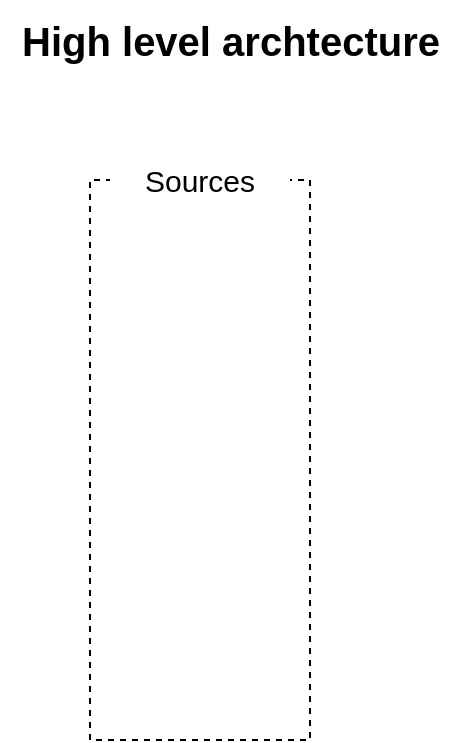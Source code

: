 <mxfile version="27.1.5">
  <diagram name="Page-1" id="Ijcck89OBC6g6z7YROFa">
    <mxGraphModel dx="786" dy="425" grid="1" gridSize="10" guides="1" tooltips="1" connect="1" arrows="1" fold="1" page="1" pageScale="1" pageWidth="827" pageHeight="1169" math="0" shadow="0">
      <root>
        <mxCell id="0" />
        <mxCell id="1" parent="0" />
        <mxCell id="mrxKI1mssq8SwY0NJ0cZ-1" value="" style="rounded=0;whiteSpace=wrap;html=1;rotation=90;fillColor=none;dashed=1;" vertex="1" parent="1">
          <mxGeometry x="-30" y="195" width="280" height="110" as="geometry" />
        </mxCell>
        <mxCell id="mrxKI1mssq8SwY0NJ0cZ-2" value="&lt;font style=&quot;font-size: 15px;&quot;&gt;Sources&lt;/font&gt;" style="rounded=0;whiteSpace=wrap;html=1;strokeColor=none;" vertex="1" parent="1">
          <mxGeometry x="65" y="90" width="90" height="40" as="geometry" />
        </mxCell>
        <mxCell id="mrxKI1mssq8SwY0NJ0cZ-5" value="&lt;b&gt;&lt;font style=&quot;font-size: 20px;&quot;&gt;High level archtecture&lt;/font&gt;&lt;/b&gt;" style="text;html=1;align=center;verticalAlign=middle;resizable=0;points=[];autosize=1;strokeColor=none;fillColor=none;" vertex="1" parent="1">
          <mxGeometry x="10" y="20" width="230" height="40" as="geometry" />
        </mxCell>
      </root>
    </mxGraphModel>
  </diagram>
</mxfile>

